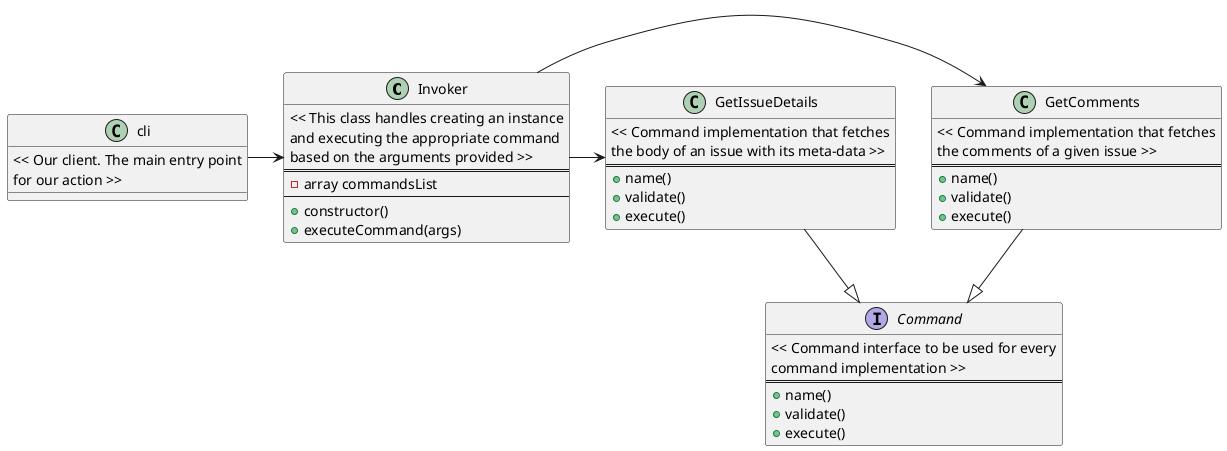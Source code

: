 @startuml command-pattern

class Invoker {
  << This class handles creating an instance 
  and executing the appropriate command
  based on the arguments provided >>
  ==
  - array commandsList
  ---
  + constructor()
  + executeCommand(args)
}

interface Command {
  << Command interface to be used for every
  command implementation >>
  ==
  + name()
  + validate()
  + execute()
}

class GetComments {
  << Command implementation that fetches
  the comments of a given issue >>
  ==
  + name()
  + validate()
  + execute()
}

class GetIssueDetails {
  << Command implementation that fetches
  the body of an issue with its meta-data >>
  ==
  + name()
  + validate()
  + execute()
}

class cli {
  << Our client. The main entry point
  for our action >>
}

cli -> Invoker
Invoker -> GetComments
Invoker -> GetIssueDetails
GetIssueDetails --|> Command
GetComments --|> Command

@enduml